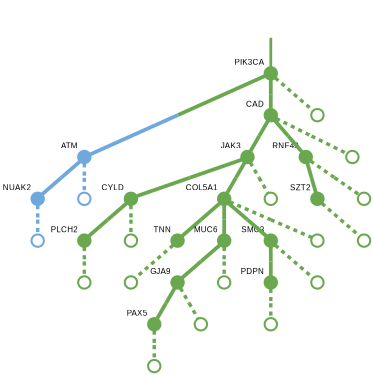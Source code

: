 strict digraph  {
graph[splines=false]; nodesep=0.7; rankdir=TB; ranksep=0.6; forcelabels=true; dpi=600; size=2.5;
0 [color="#6fa8dcff", fillcolor="#6fa8dcff", fixedsize=true, fontname=Arial, fontsize="12pt", height="0.25", label="", penwidth=3, shape=circle, style=filled, xlabel=ATM];
11 [color="#6fa8dcff", fillcolor="#6fa8dcff", fixedsize=true, fontname=Arial, fontsize="12pt", height="0.25", label="", penwidth=3, shape=circle, style=filled, xlabel=NUAK2];
17 [color="#6fa8dcff", fillcolor="#6fa8dcff", fixedsize=true, fontname=Arial, fontsize="12pt", height="0.25", label="", penwidth=3, shape=circle, style=solid, xlabel=""];
1 [color="#6aa84fff", fillcolor="#6aa84fff", fixedsize=true, fontname=Arial, fontsize="12pt", height="0.25", label="", penwidth=3, shape=circle, style=filled, xlabel=PIK3CA];
6 [color="#6aa84fff", fillcolor="#6aa84fff", fixedsize=true, fontname=Arial, fontsize="12pt", height="0.25", label="", penwidth=3, shape=circle, style=filled, xlabel=CAD];
16 [color="#6aa84fff", fillcolor="#6aa84fff", fixedsize=true, fontname=Arial, fontsize="12pt", height="0.25", label="", penwidth=3, shape=circle, style=solid, xlabel=""];
2 [color="#6aa84fff", fillcolor="#6aa84fff", fixedsize=true, fontname=Arial, fontsize="12pt", height="0.25", label="", penwidth=3, shape=circle, style=filled, xlabel=TNN];
18 [color="#6aa84fff", fillcolor="#6aa84fff", fixedsize=true, fontname=Arial, fontsize="12pt", height="0.25", label="", penwidth=3, shape=circle, style=solid, xlabel=""];
3 [color="#6aa84fff", fillcolor="#6aa84fff", fixedsize=true, fontname=Arial, fontsize="12pt", height="0.25", label="", penwidth=3, shape=circle, style=filled, xlabel=CYLD];
9 [color="#6aa84fff", fillcolor="#6aa84fff", fixedsize=true, fontname=Arial, fontsize="12pt", height="0.25", label="", penwidth=3, shape=circle, style=filled, xlabel=PLCH2];
19 [color="#6aa84fff", fillcolor="#6aa84fff", fixedsize=true, fontname=Arial, fontsize="12pt", height="0.25", label="", penwidth=3, shape=circle, style=solid, xlabel=""];
4 [color="#6aa84fff", fillcolor="#6aa84fff", fixedsize=true, fontname=Arial, fontsize="12pt", height="0.25", label="", penwidth=3, shape=circle, style=filled, xlabel=JAK3];
8 [color="#6aa84fff", fillcolor="#6aa84fff", fixedsize=true, fontname=Arial, fontsize="12pt", height="0.25", label="", penwidth=3, shape=circle, style=filled, xlabel=COL5A1];
20 [color="#6aa84fff", fillcolor="#6aa84fff", fixedsize=true, fontname=Arial, fontsize="12pt", height="0.25", label="", penwidth=3, shape=circle, style=solid, xlabel=""];
5 [color="#6aa84fff", fillcolor="#6aa84fff", fixedsize=true, fontname=Arial, fontsize="12pt", height="0.25", label="", penwidth=3, shape=circle, style=filled, xlabel=SZT2];
21 [color="#6aa84fff", fillcolor="#6aa84fff", fixedsize=true, fontname=Arial, fontsize="12pt", height="0.25", label="", penwidth=3, shape=circle, style=solid, xlabel=""];
14 [color="#6aa84fff", fillcolor="#6aa84fff", fixedsize=true, fontname=Arial, fontsize="12pt", height="0.25", label="", penwidth=3, shape=circle, style=filled, xlabel=RNF43];
22 [color="#6aa84fff", fillcolor="#6aa84fff", fixedsize=true, fontname=Arial, fontsize="12pt", height="0.25", label="", penwidth=3, shape=circle, style=solid, xlabel=""];
7 [color="#6aa84fff", fillcolor="#6aa84fff", fixedsize=true, fontname=Arial, fontsize="12pt", height="0.25", label="", penwidth=3, shape=circle, style=filled, xlabel=MUC6];
13 [color="#6aa84fff", fillcolor="#6aa84fff", fixedsize=true, fontname=Arial, fontsize="12pt", height="0.25", label="", penwidth=3, shape=circle, style=filled, xlabel=GJA9];
23 [color="#6aa84fff", fillcolor="#6aa84fff", fixedsize=true, fontname=Arial, fontsize="12pt", height="0.25", label="", penwidth=3, shape=circle, style=solid, xlabel=""];
10 [color="#6aa84fff", fillcolor="#6aa84fff", fixedsize=true, fontname=Arial, fontsize="12pt", height="0.25", label="", penwidth=3, shape=circle, style=filled, xlabel=SMC3];
24 [color="#6aa84fff", fillcolor="#6aa84fff", fixedsize=true, fontname=Arial, fontsize="12pt", height="0.25", label="", penwidth=3, shape=circle, style=solid, xlabel=""];
25 [color="#6aa84fff", fillcolor="#6aa84fff", fixedsize=true, fontname=Arial, fontsize="12pt", height="0.25", label="", penwidth=3, shape=circle, style=solid, xlabel=""];
12 [color="#6aa84fff", fillcolor="#6aa84fff", fixedsize=true, fontname=Arial, fontsize="12pt", height="0.25", label="", penwidth=3, shape=circle, style=filled, xlabel=PDPN];
26 [color="#6aa84fff", fillcolor="#6aa84fff", fixedsize=true, fontname=Arial, fontsize="12pt", height="0.25", label="", penwidth=3, shape=circle, style=solid, xlabel=""];
27 [color="#6fa8dcff", fillcolor="#6fa8dcff", fixedsize=true, fontname=Arial, fontsize="12pt", height="0.25", label="", penwidth=3, shape=circle, style=solid, xlabel=""];
28 [color="#6aa84fff", fillcolor="#6aa84fff", fixedsize=true, fontname=Arial, fontsize="12pt", height="0.25", label="", penwidth=3, shape=circle, style=solid, xlabel=""];
15 [color="#6aa84fff", fillcolor="#6aa84fff", fixedsize=true, fontname=Arial, fontsize="12pt", height="0.25", label="", penwidth=3, shape=circle, style=filled, xlabel=PAX5];
29 [color="#6aa84fff", fillcolor="#6aa84fff", fixedsize=true, fontname=Arial, fontsize="12pt", height="0.25", label="", penwidth=3, shape=circle, style=solid, xlabel=""];
30 [color="#6aa84fff", fillcolor="#6aa84fff", fixedsize=true, fontname=Arial, fontsize="12pt", height="0.25", label="", penwidth=3, shape=circle, style=solid, xlabel=""];
31 [color="#6aa84fff", fillcolor="#6aa84fff", fixedsize=true, fontname=Arial, fontsize="12pt", height="0.25", label="", penwidth=3, shape=circle, style=solid, xlabel=""];
normal [label="", penwidth=3, style=invis, xlabel=PIK3CA];
0 -> 11  [arrowsize=0, color="#6fa8dcff;0.5:#6fa8dcff", minlen="1.1724138259887695", penwidth="5.5", style=solid];
0 -> 17  [arrowsize=0, color="#6fa8dcff;0.5:#6fa8dcff", minlen="1.0603448152542114", penwidth=5, style=dashed];
11 -> 27  [arrowsize=0, color="#6fa8dcff;0.5:#6fa8dcff", minlen="1.0603448152542114", penwidth=5, style=dashed];
1 -> 0  [arrowsize=0, color="#6aa84fff;0.5:#6fa8dcff", minlen="2.5", penwidth="5.5", style=solid];
1 -> 6  [arrowsize=0, color="#6aa84fff;0.5:#6aa84fff", minlen="1.3103448152542114", penwidth="5.5", style=solid];
1 -> 16  [arrowsize=0, color="#6aa84fff;0.5:#6aa84fff", minlen="1.0603448152542114", penwidth=5, style=dashed];
6 -> 4  [arrowsize=0, color="#6aa84fff;0.5:#6aa84fff", minlen="1.344827651977539", penwidth="5.5", style=solid];
6 -> 14  [arrowsize=0, color="#6aa84fff;0.5:#6aa84fff", minlen="1.137930989265442", penwidth="5.5", style=solid];
6 -> 22  [arrowsize=0, color="#6aa84fff;0.5:#6aa84fff", minlen="1.0603448152542114", penwidth=5, style=dashed];
2 -> 18  [arrowsize=0, color="#6aa84fff;0.5:#6aa84fff", minlen="1.0603448152542114", penwidth=5, style=dashed];
3 -> 9  [arrowsize=0, color="#6aa84fff;0.5:#6aa84fff", minlen="1.2758620977401733", penwidth="5.5", style=solid];
3 -> 19  [arrowsize=0, color="#6aa84fff;0.5:#6aa84fff", minlen="1.0603448152542114", penwidth=5, style=dashed];
9 -> 25  [arrowsize=0, color="#6aa84fff;0.5:#6aa84fff", minlen="1.0603448152542114", penwidth=5, style=dashed];
4 -> 3  [arrowsize=0, color="#6aa84fff;0.5:#6aa84fff", minlen="1.3620688915252686", penwidth="5.5", style=solid];
4 -> 8  [arrowsize=0, color="#6aa84fff;0.5:#6aa84fff", minlen="1.2758620977401733", penwidth="5.5", style=solid];
4 -> 20  [arrowsize=0, color="#6aa84fff;0.5:#6aa84fff", minlen="1.0603448152542114", penwidth=5, style=dashed];
8 -> 2  [arrowsize=0, color="#6aa84fff;0.5:#6aa84fff", minlen="1.4482758045196533", penwidth="5.5", style=solid];
8 -> 7  [arrowsize=0, color="#6aa84fff;0.5:#6aa84fff", minlen="1.3103448152542114", penwidth="5.5", style=solid];
8 -> 10  [arrowsize=0, color="#6aa84fff;0.5:#6aa84fff", minlen="1.1896551847457886", penwidth="5.5", style=solid];
8 -> 24  [arrowsize=0, color="#6aa84fff;0.5:#6aa84fff", minlen="1.0603448152542114", penwidth=5, style=dashed];
5 -> 21  [arrowsize=0, color="#6aa84fff;0.5:#6aa84fff", minlen="1.0603448152542114", penwidth=5, style=dashed];
14 -> 5  [arrowsize=0, color="#6aa84fff;0.5:#6aa84fff", minlen="1.3275861740112305", penwidth="5.5", style=solid];
14 -> 30  [arrowsize=0, color="#6aa84fff;0.5:#6aa84fff", minlen="1.0603448152542114", penwidth=5, style=dashed];
7 -> 13  [arrowsize=0, color="#6aa84fff;0.5:#6aa84fff", minlen="1.1551724672317505", penwidth="5.5", style=solid];
7 -> 23  [arrowsize=0, color="#6aa84fff;0.5:#6aa84fff", minlen="1.0603448152542114", penwidth=5, style=dashed];
13 -> 15  [arrowsize=0, color="#6aa84fff;0.5:#6aa84fff", minlen="1.1206896305084229", penwidth="5.5", style=solid];
13 -> 29  [arrowsize=0, color="#6aa84fff;0.5:#6aa84fff", minlen="1.0603448152542114", penwidth=5, style=dashed];
10 -> 12  [arrowsize=0, color="#6aa84fff;0.5:#6aa84fff", minlen="1.1551724672317505", penwidth="5.5", style=solid];
10 -> 26  [arrowsize=0, color="#6aa84fff;0.5:#6aa84fff", minlen="1.0603448152542114", penwidth=5, style=dashed];
12 -> 28  [arrowsize=0, color="#6aa84fff;0.5:#6aa84fff", minlen="1.0603448152542114", penwidth=5, style=dashed];
15 -> 31  [arrowsize=0, color="#6aa84fff;0.5:#6aa84fff", minlen="1.0603448152542114", penwidth=5, style=dashed];
normal -> 1  [arrowsize=0, color="#6aa84fff", label="", penwidth=4, style=solid];
}
